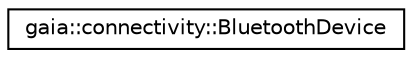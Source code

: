 digraph G
{
  edge [fontname="Helvetica",fontsize="10",labelfontname="Helvetica",labelfontsize="10"];
  node [fontname="Helvetica",fontsize="10",shape=record];
  rankdir=LR;
  Node1 [label="gaia::connectivity::BluetoothDevice",height=0.2,width=0.4,color="black", fillcolor="white", style="filled",URL="$dc/d81/classgaia_1_1connectivity_1_1_bluetooth_device.html",tooltip="Represents a remote Bluetooth device."];
}
